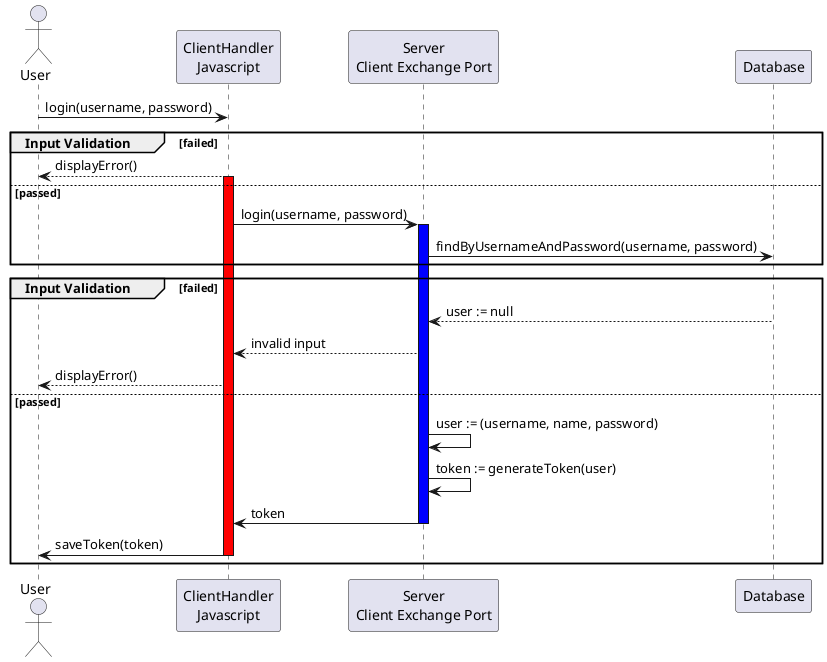 @startuml
actor User as user
participant "ClientHandler\nJavascript" as javascript
participant "Server\nClient Exchange Port" as server
participant "Database" as db

user -> javascript: login(username, password)

group Input Validation [failed]
    javascript --> user: displayError()
    activate javascript #red
else passed
    javascript -> server: login(username, password)
    activate server #blue
    server -> db: findByUsernameAndPassword(username, password)
end

group Input Validation [failed]
    db --> server: user := null
    server --> javascript: invalid input
    javascript --> user: displayError()
else passed
    server -> server: user := (username, name, password)
    server -> server: token := generateToken(user)
    server -> javascript: token
    deactivate server
    javascript -> user: saveToken(token)
    deactivate javascript
end

deactivate javascript
@enduml